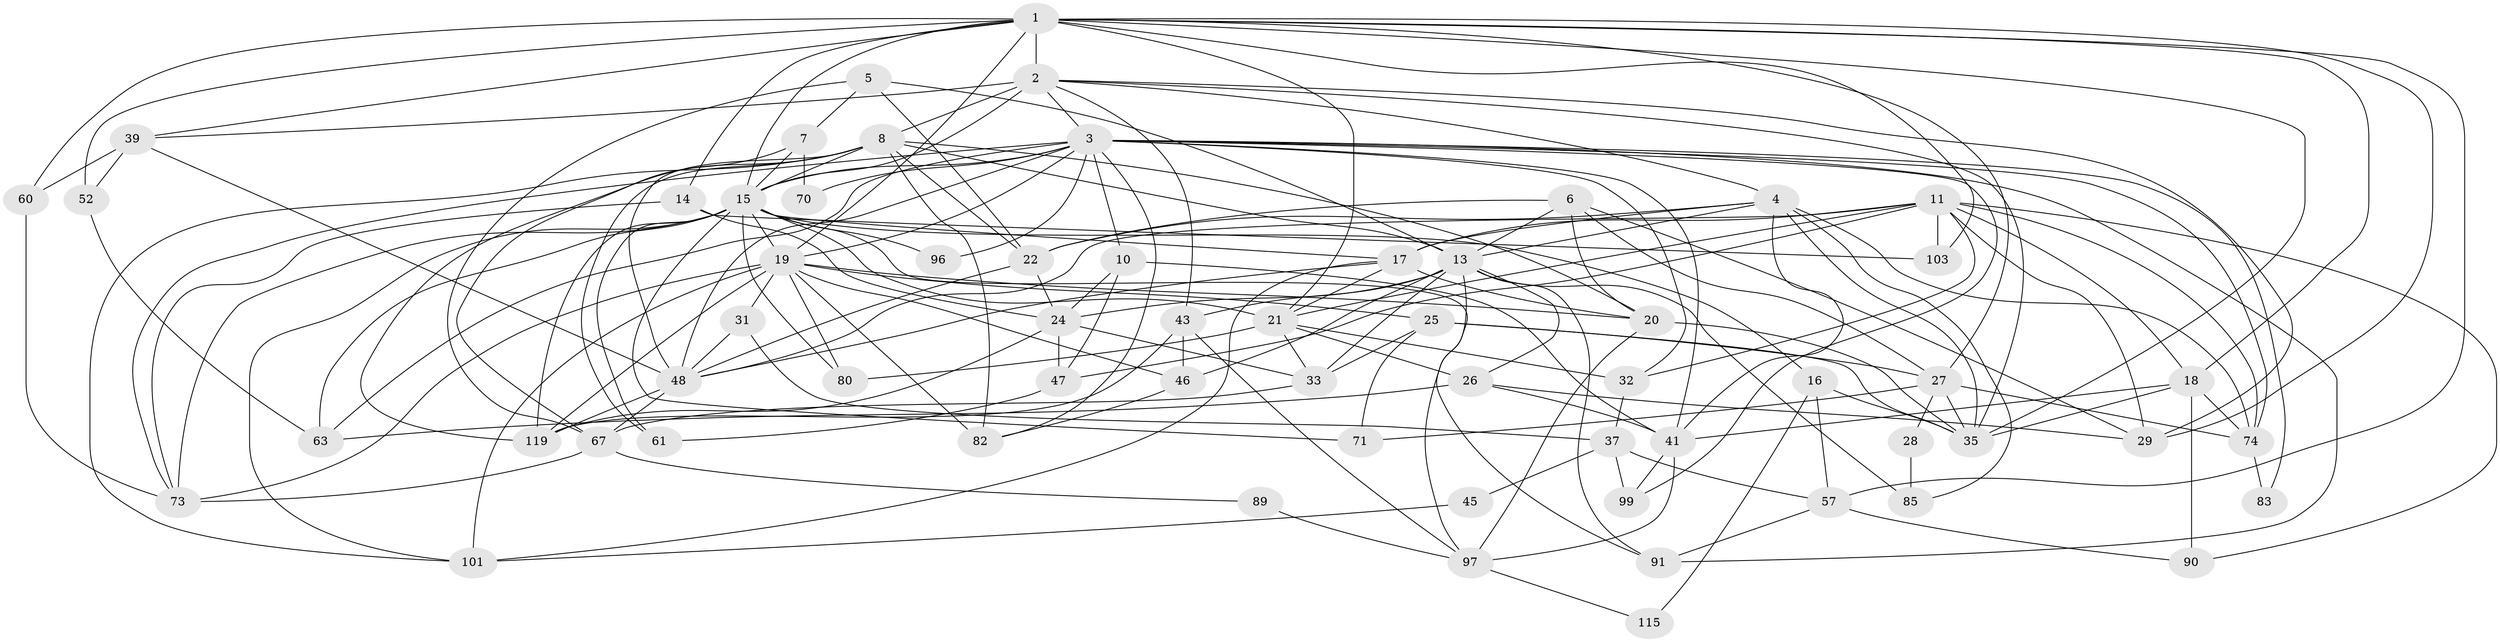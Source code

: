 // original degree distribution, {5: 0.176, 4: 0.28, 2: 0.144, 3: 0.256, 9: 0.008, 6: 0.088, 8: 0.008, 7: 0.04}
// Generated by graph-tools (version 1.1) at 2025/18/03/04/25 18:18:55]
// undirected, 62 vertices, 174 edges
graph export_dot {
graph [start="1"]
  node [color=gray90,style=filled];
  1 [super="+9+12+112"];
  2 [super="+108+55"];
  3 [super="+76+36"];
  4 [super="+107"];
  5;
  6 [super="+56"];
  7;
  8 [super="+30"];
  10;
  11 [super="+114+68+59"];
  13 [super="+118+109"];
  14;
  15 [super="+34+100"];
  16;
  17 [super="+23"];
  18 [super="+116"];
  19 [super="+77+81+75"];
  20 [super="+69"];
  21 [super="+38+102"];
  22 [super="+98"];
  24 [super="+110"];
  25 [super="+117+106"];
  26 [super="+42"];
  27 [super="+40"];
  28;
  29 [super="+86"];
  31;
  32;
  33 [super="+66"];
  35 [super="+111"];
  37 [super="+51"];
  39 [super="+95"];
  41 [super="+44+79"];
  43 [super="+87"];
  45;
  46;
  47;
  48 [super="+54"];
  52;
  57;
  60 [super="+62"];
  61;
  63;
  67;
  70;
  71;
  73;
  74;
  80 [super="+104"];
  82 [super="+92"];
  83;
  85;
  89;
  90 [super="+125"];
  91;
  96;
  97;
  99 [super="+124"];
  101;
  103;
  115;
  119 [super="+121"];
  1 -- 57;
  1 -- 21;
  1 -- 18;
  1 -- 27;
  1 -- 14;
  1 -- 52;
  1 -- 103;
  1 -- 60;
  1 -- 29;
  1 -- 15 [weight=2];
  1 -- 39;
  1 -- 19;
  1 -- 2;
  1 -- 35;
  2 -- 29;
  2 -- 4;
  2 -- 39;
  2 -- 8 [weight=2];
  2 -- 15 [weight=2];
  2 -- 3;
  2 -- 35;
  2 -- 43;
  3 -- 10;
  3 -- 32;
  3 -- 82;
  3 -- 70;
  3 -- 41;
  3 -- 96;
  3 -- 99;
  3 -- 73;
  3 -- 74;
  3 -- 83;
  3 -- 91;
  3 -- 63;
  3 -- 48;
  3 -- 19;
  3 -- 15;
  4 -- 17;
  4 -- 74;
  4 -- 85;
  4 -- 35;
  4 -- 22;
  4 -- 13;
  4 -- 41;
  5 -- 22;
  5 -- 7;
  5 -- 67;
  5 -- 13;
  6 -- 20;
  6 -- 29;
  6 -- 22;
  6 -- 27;
  6 -- 13;
  7 -- 67;
  7 -- 70;
  7 -- 15;
  8 -- 119;
  8 -- 13;
  8 -- 101;
  8 -- 82;
  8 -- 20;
  8 -- 22;
  8 -- 61;
  8 -- 48;
  8 -- 15;
  10 -- 47;
  10 -- 41;
  10 -- 24;
  11 -- 32;
  11 -- 17 [weight=2];
  11 -- 90;
  11 -- 47;
  11 -- 18;
  11 -- 74;
  11 -- 103;
  11 -- 29;
  11 -- 21;
  11 -- 48;
  13 -- 91;
  13 -- 85;
  13 -- 43;
  13 -- 46;
  13 -- 97;
  13 -- 26;
  13 -- 24;
  13 -- 33;
  14 -- 73;
  14 -- 103;
  14 -- 24;
  15 -- 119 [weight=2];
  15 -- 71;
  15 -- 73;
  15 -- 16;
  15 -- 80;
  15 -- 19;
  15 -- 21 [weight=2];
  15 -- 91;
  15 -- 96;
  15 -- 101;
  15 -- 61;
  15 -- 63;
  15 -- 17;
  16 -- 57;
  16 -- 35;
  16 -- 115;
  17 -- 20 [weight=2];
  17 -- 48;
  17 -- 21;
  17 -- 101;
  18 -- 90;
  18 -- 74;
  18 -- 41;
  18 -- 35;
  19 -- 31 [weight=2];
  19 -- 46;
  19 -- 119 [weight=2];
  19 -- 101;
  19 -- 80;
  19 -- 20;
  19 -- 82 [weight=2];
  19 -- 25;
  19 -- 73;
  20 -- 97;
  20 -- 35;
  21 -- 80 [weight=2];
  21 -- 32;
  21 -- 33;
  21 -- 26;
  22 -- 24;
  22 -- 48;
  24 -- 119;
  24 -- 47;
  24 -- 33;
  25 -- 71;
  25 -- 33;
  25 -- 27;
  25 -- 35;
  26 -- 63;
  26 -- 41;
  26 -- 29;
  27 -- 28;
  27 -- 74;
  27 -- 71;
  27 -- 35;
  28 -- 85;
  31 -- 37;
  31 -- 48;
  32 -- 37;
  33 -- 67;
  37 -- 57;
  37 -- 99;
  37 -- 45;
  39 -- 60;
  39 -- 48;
  39 -- 52;
  41 -- 97;
  41 -- 99;
  43 -- 97;
  43 -- 46;
  43 -- 119;
  45 -- 101;
  46 -- 82;
  47 -- 61;
  48 -- 67;
  48 -- 119;
  52 -- 63;
  57 -- 91;
  57 -- 90;
  60 -- 73;
  67 -- 73;
  67 -- 89;
  74 -- 83;
  89 -- 97;
  97 -- 115;
}
